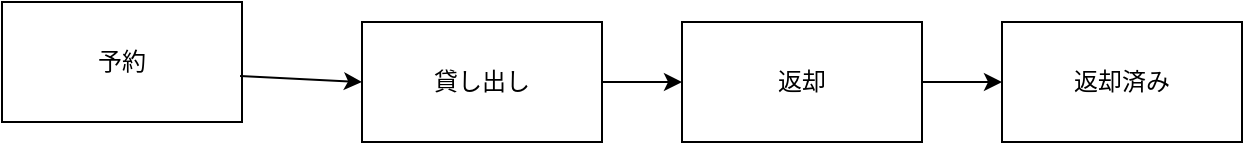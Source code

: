 <mxfile>
    <diagram id="YmoBLujpSoqcWkQrZNsF" name="ページ1">
        <mxGraphModel dx="1400" dy="832" grid="1" gridSize="10" guides="1" tooltips="1" connect="1" arrows="1" fold="1" page="1" pageScale="1" pageWidth="850" pageHeight="1100" math="0" shadow="0">
            <root>
                <mxCell id="0"/>
                <mxCell id="1" parent="0"/>
                <mxCell id="2" value="予約" style="rounded=0;whiteSpace=wrap;html=1;" vertex="1" parent="1">
                    <mxGeometry x="140" y="270" width="120" height="60" as="geometry"/>
                </mxCell>
                <mxCell id="3" value="貸し出し" style="rounded=0;whiteSpace=wrap;html=1;" vertex="1" parent="1">
                    <mxGeometry x="320" y="280" width="120" height="60" as="geometry"/>
                </mxCell>
                <mxCell id="4" value="返却" style="rounded=0;whiteSpace=wrap;html=1;" vertex="1" parent="1">
                    <mxGeometry x="480" y="280" width="120" height="60" as="geometry"/>
                </mxCell>
                <mxCell id="5" value="" style="endArrow=classic;html=1;exitX=0.992;exitY=0.617;exitDx=0;exitDy=0;exitPerimeter=0;" edge="1" parent="1" source="2">
                    <mxGeometry width="50" height="50" relative="1" as="geometry">
                        <mxPoint x="400" y="450" as="sourcePoint"/>
                        <mxPoint x="320" y="310" as="targetPoint"/>
                    </mxGeometry>
                </mxCell>
                <mxCell id="6" value="" style="endArrow=classic;html=1;exitX=1;exitY=0.5;exitDx=0;exitDy=0;entryX=0;entryY=0.5;entryDx=0;entryDy=0;" edge="1" parent="1" source="3" target="4">
                    <mxGeometry width="50" height="50" relative="1" as="geometry">
                        <mxPoint x="269.04" y="317.02" as="sourcePoint"/>
                        <mxPoint x="330" y="320" as="targetPoint"/>
                        <Array as="points"/>
                    </mxGeometry>
                </mxCell>
                <mxCell id="7" value="返却済み" style="rounded=0;whiteSpace=wrap;html=1;" vertex="1" parent="1">
                    <mxGeometry x="640" y="280" width="120" height="60" as="geometry"/>
                </mxCell>
                <mxCell id="8" value="" style="endArrow=classic;html=1;exitX=1;exitY=0.5;exitDx=0;exitDy=0;entryX=0;entryY=0.5;entryDx=0;entryDy=0;" edge="1" parent="1" source="4" target="7">
                    <mxGeometry width="50" height="50" relative="1" as="geometry">
                        <mxPoint x="269.04" y="317.02" as="sourcePoint"/>
                        <mxPoint x="330" y="320" as="targetPoint"/>
                    </mxGeometry>
                </mxCell>
            </root>
        </mxGraphModel>
    </diagram>
</mxfile>